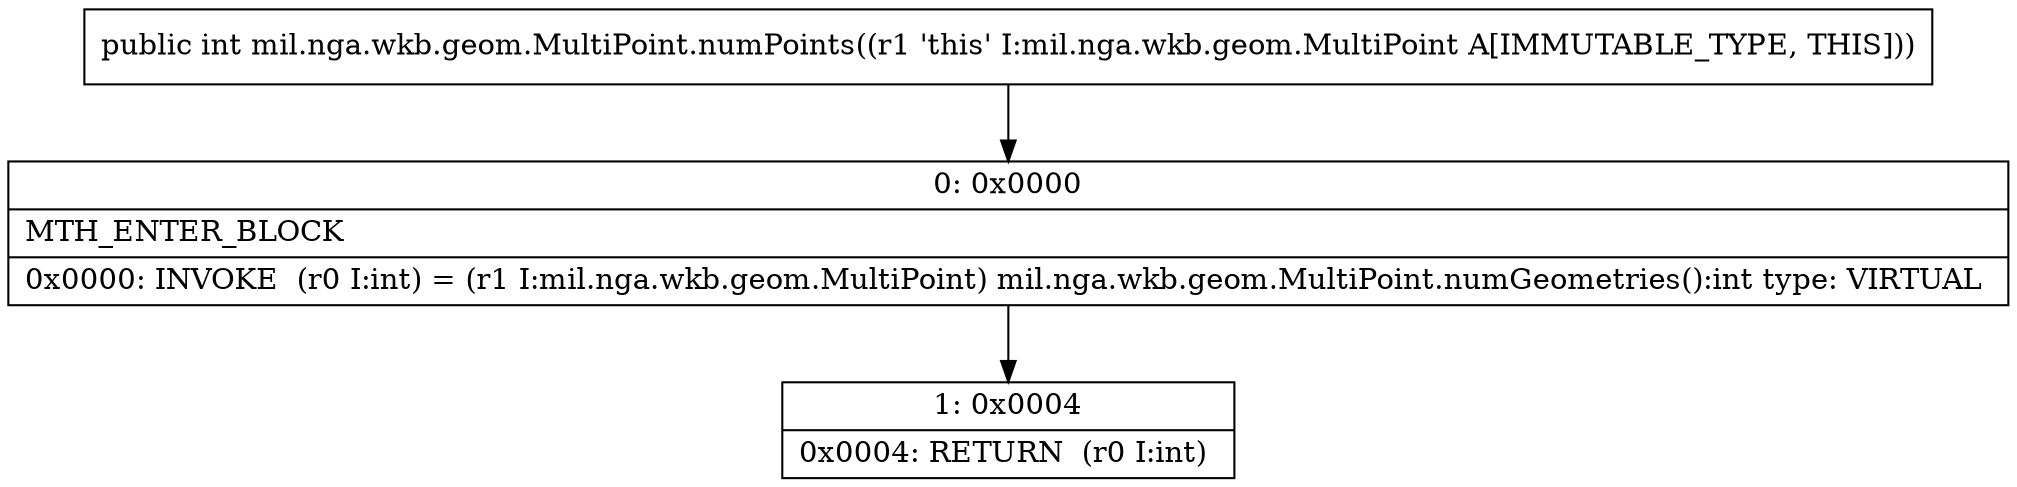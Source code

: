 digraph "CFG formil.nga.wkb.geom.MultiPoint.numPoints()I" {
Node_0 [shape=record,label="{0\:\ 0x0000|MTH_ENTER_BLOCK\l|0x0000: INVOKE  (r0 I:int) = (r1 I:mil.nga.wkb.geom.MultiPoint) mil.nga.wkb.geom.MultiPoint.numGeometries():int type: VIRTUAL \l}"];
Node_1 [shape=record,label="{1\:\ 0x0004|0x0004: RETURN  (r0 I:int) \l}"];
MethodNode[shape=record,label="{public int mil.nga.wkb.geom.MultiPoint.numPoints((r1 'this' I:mil.nga.wkb.geom.MultiPoint A[IMMUTABLE_TYPE, THIS])) }"];
MethodNode -> Node_0;
Node_0 -> Node_1;
}

